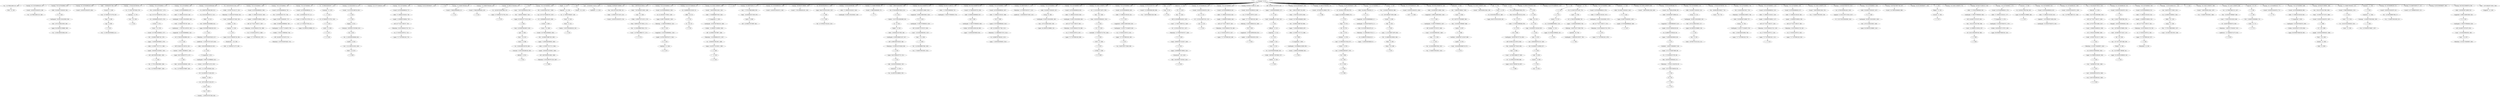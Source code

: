strict digraph "" {
"('5";
"('run', -9.3567355642862342, 1049)";
"('.', 0, 1174)";
"('fukushima', -1.8823017479420017, 651)";
"('hope', -5.0, 973)";
"('earthquake', 59.280211834256583, 1439)";
"('via', -14.579682248615125, 184)";
"('of', 11.171763634778749, 14)";
"('warning', 40.113074649962435, 207)";
"('warning', 76.01130746499625, 581)";
"('issued', 42.87824640998538, 11)";
"('issued', 42.87824640998538, 1007)";
"('warning', 40.113074649962435, 663)";
"('via', -14.579682248615125, 209)";
"('magnitude', 24.989132486335603, 1345)";
"('japan', 75.77150709653182, 761)";
"('alert', -7.463946303571861, 405)";
"('after', 27.139602615345183, 1008)";
"('japanese', -1.0474380285716594, 634)";
"('20', 1.0, 1423)";
"('issued', 42.87824640998538, 727)";
"('japan', 75.77150709653182, 1076)";
"('earthquake', 47.490370709949019, 1025)";
"('of', 2.2748218156459998, 781)";
"('after', 27.139602615345183, 728)";
"('.', 0, 224)";
"('warning', -3.7625432350788799, 277)";
"('earthquake', 51.420317751384879, 454)";
"('warning', 76.01130746499625, 1371)";
"('.', 0, 872)";
"('fingers', 1.0, 195)";
"('may', -6.2020867964289472, 945)";
"('.', 0, 520)";
"('7.3', 0, 503)";
"('to', -21.73987507966207, 239)";
"('via', -21.974602810768907, 440)";
"('warning', 76.01130746499625, 426)";
"('crap', 1.0, 62)";
"('warning', 72.022614929992486, 610)";
"('to', -6.4612667091531044, 351)";
"('issued', 3.708601664904954, 1232)";
"('quake', 11.583800679198916, 444)";
"('earthquake', 59.280211834256583, 1072)";
"('.', 0, 1447)";
"('issued', 42.87824640998538, 602)";
"('by', -14.254924989937066, 27)";
"('6.9', 0, 1009)";
"('in', 24.088676473004245, 85)";
"('warning', 76.01130746499625, 1363)";
"('b', 0, 95)";
"('effect', -9.0, 1105)";
"('strong', 0.0, 188)";
"('fukushima', 31.238992985275374, 7)";
"('place', -8.7258058107147765, 475)";
"('issued', 10.830355254919574, 332)";
"('-', 0, 1431)";
"('on', 2.0700529585641463, 1016)";
"('flee', -6.8330165500004032, 91)";
"('japan', 45.821575805997156, 358)";
"('a', 0, 899)";
"('.', 0, 497)";
"('off', 16.443857233703579, 595)";
"('japan', 71.492945483598305, 1014)";
"('honshu', 1.0, 626)";
"('a', 0, 879)";
"('in', 27.702591913878713, 536)";
"('preliminary', -1.7855785214287447, 431)";
"('a', 0, 620)";
"('-', 0, 319)";
"('hits', 2.6751323964103655, 585)";
"('after', 27.139602615345183, 1148)";
"('yet', 1.0, 223)";
"('hits', 0.21015887569243752, 6)";
"('off', -11.112285532592843, 624)";
"('issued', 3.708601664904954, 76)";
"('issued', 42.87824640998538, 557)";
"('quake', 11.583800679198916, 533)";
"('nhk', -21.725805810714775, 360)";
"('via', -9.649735207179269, 458)";
"('seen', 1.0, 1169)";
"('warning', 76.01130746499625, 734)";
"('...', 0, 1323)";
"('trolling', 1.0, 154)";
"('japan', 71.492945483598305, 1063)";
"('there', -21.0, 827)";
"('warning', 76.01130746499625, 10)";
"('pray', -11.142314085714979, 493)";
"('is', -15.509629290050977, 1321)";
"('2016', 1.0, 1266)";
"('jane', 1.0, 925)";
"('warning', 24.158304509947413, 817)";
"('warning', 44.101767184966192, 993)";
"('waves', -3.0, 1060)";
"('for', 14.546333944278317, 1056)";
"('or', 1.0, 544)";
"('off', 16.443857233703579, 505)";
"('fukushima', 16.518417548289875, 1042)";
"('fukushima', 5.4779859705507477, 1122)";
"('warning', 76.01130746499625, 726)";
"('!', 0, 1327)";
"('from', -9.8804545785720634, 1171)";
"('japan', 58.657260644797731, 551)";
"('7.3-magnitude', 0, 621)";
"('of', -15.519061822619499, 886)";
"('japan', 75.77150709653182, 1131)";
"('has', -17.797412488259909, 678)";
"('japan', 80.050068709465336, 615)";
"('after', 27.139602615345183, 532)";
"('the', -9.4836812407756419, 883)";
"('nhk', -26.618595071429148, 1434)";
"('in', 9.6330147095063694, 1043)";
"('us', 1.0, 877)";
"('warning', 64.045229859984971, 1414)";
"('via', -17.044655769333055, 1031)";
"('everyone', -9.3567355642862342, 950)";
"('japan', 32.985890967196596, 1432)";
"('?', 0, 63)";
"('.', 0, 381)";
"('pacific', 1.0, 870)";
"('issued', 7.2694784599122642, 1397)";
"('warning', 32.135689579954928, 40)";
"('brothers', 1.0, 976)";
"('nation', 1.0, 867)";
"('.', 0, 903)";
"('japan', 24.428767741329551, 1289)";
"('km', 1.0, 1424)";
"('off', -14.556803378379897, 681)";
"('via', -17.044655769333055, 1398)";
"('7.3', 0, 3)";
"('strikes', -22.284628171429958, 1285)";
"('.', 0, 1045)";
"('lt', 1.0, 982)";
"('warning', 32.135689579954928, 423)";
"('warning', 20.169611974943656, 473)";
"('via', -17.044655769333055, 28)";
"('ago', 1.0, 409)";
"('7.3', 0, 583)";
"('japan', 71.492945483598305, 897)";
"('was', -8.7258058107147765, 407)";
"('after', 23.852803487126909, 1344)";
"('by', -14.254924989937066, 1030)";
"('fukushima', 45.959568422260872, 756)";
"('.', 0, 940)";
"('off', -14.556803378379897, 1286)";
"('quake', 11.583800679198916, 729)";
"('in', 27.702591913878713, 607)";
"('meltdown', 1.0, 1202)";
"('...', 0, 97)";
"('coast', -14.576645198802737, 885)";
"('by', -17.797412488259909, 1384)";
"('magnitude', 18.184785480869841, 432)";
"('issued', 3.708601664904954, 41)";
"('";
"('on', -12.579682248615121, 647)";
"('ok', -26.284628171429958, 927)";
"('off', 12.999339387916525, 548)";
"('quake', -11.248597962403252, 852)";
"('for', 11.819500916417475, 736)";
"('meters', -0.52371901428582968, 543)";
"('earthquake', 59.280211834256583, 584)";
"('earthquake', 47.490370709949019, 1347)";
"('off', 26.777410771064737, 730)";
"('has', -8.9411937424527999, 1085)";
"('warning', 76.01130746499625, 1055)";
"('20km', -4.309297535714574, 1170)";
"('earthquake', 59.280211834256583, 189)";
"('too', -11.249524825000606, 411)";
"('issued', 21.512985639941508, 389)";
"('issued', 42.87824640998538, 1070)";
"('sisters', 1.0, 978)";
"('after', 23.852803487126909, 757)";
"('height', 1.0, 237)";
"('just', -19.904549852204756, 1048)";
"('issued', 7.2694784599122642, 255)";
"('after', 27.139602615345183, 1071)";
"('after', 4.1320087178172713, 1380)";
"('issued', 10.830355254919574, 220)";
"('issued', 7.2694784599122642, 840)";
"('earthquake', 19.980741419898045, 622)";
"('issued', 10.830355254919574, 208)";
"('.', 0, 919)";
"('-', 0, 1409)";
"('earthquake', 47.490370709949019, 702)";
"('and', -13.054936017183234, 1201)";
"('japan', 75.77150709653182, 537)";
"('``', 0, 1291)";
"('fukushima', 34.919136844521745, 1368)";
"(';', 0, 1292)";
"('detected', 1.0, 1034)";
"('residents', -4.9402272892860317, 88)";
"('higher', 1.0, 545)";
"('japan', 88.607191935332395, 1207)";
"('fukushima', 34.919136844521745, 1074)";
"('bloomberg', 1.0, 539)";
"('!', 0, 197)";
"('warning', 48.09045971996995, 131)";
"('has', -5.3987062441299543, 1167)";
"('...', 0, 1351)";
"(',', 0, 1075)";
"('has', -1.8562187458071104, 893)";
"('warning', 76.01130746499625, 1237)";
"('.', 0, 156)";
"('earthquake', 16.050794378462193, 1284)";
"('off', 26.777410771064737, 1036)";
"('japan', 71.492945483598305, 782)";
"('issued', 10.830355254919574, 1004)";
"('.', 0, 343)";
"('warning', 44.101767184966192, 51)";
"('fukushima', 23.878705266782625, 617)";
"('off', 23.332892925277683, 1011)";
"('minutes', 1.0, 356)";
"('this', -10.0, 1260)";
"('given', 1.0, 680)";
"('after', -5.7283886668375459, 1282)";
"('quake', -8.3945481322029813, 1065)";
"('fukushima', 31.238992985275374, 1012)";
"('22', 1.0, 1263)";
"('warning', 36.124382114958678, 1280)";
"('after', 0.84520958959900128, 619)";
"('after', 30.426401743563453, 582)";
"(',', 0, 1267)";
"('i', 0, 920)";
"('in', -19.278308817489389, 341)";
"('.', 0, 243)";
"('have', -12.0, 947)";
"('japan', 84.328630322398865, 15)";
"('is', -27.22941745579439, 278)";
"(',', 0, 1265)";
"('via', -14.579682248615125, 1340)";
"('.', 0, 1145)";
"('-', 0, 538)";
"('ok.', 0, 980)";
"('japan', 71.492945483598305, 1379)";
"('after', 30.426401743563453, 2)";
"('quake', 8.7297508489986448, 1446)";
"('warning', 28.146997044951171, 677)";
"('off', 26.777410771064737, 560)";
"('warning', 40.113074649962435, 1159)";
"('10-foot', 0, 1375)";
"('off', 2.6657858505553662, 1382)";
"('...', 0, 888)";
"('earthquake', 47.490370709949019, 504)";
"('wave', 1.0, 525)";
"('warning', 48.09045971996995, 1361)";
"('comming', 1.0, 1322)";
"('7.3-magnitude', 0, 1178)";
"('hope', -15.0, 921)";
"('10', -10.0, 1089)";
"('in', 38.544338236502121, 1206)";
"('been', -10.309297535714574, 1086)";
"('announces', 1.0, 554)";
"('earthquake', 51.420317751384879, 759)";
"('after', 27.139602615345183, 603)";
"('issued', 10.830355254919574, 1160)";
"(';', 0, 600)";
"('coast', -11.763057106587141, 1426)";
"('warning', 72.022614929992486, 1147)";
"('.', 0, 281)";
"('.', 0, 1068)";
"('earthquake', 55.350264792820731, 1179)";
"('three', 1.0, 241)";
"('(', 0, 1262)";
"('.', 0, 1233)";
"('after', 27.139602615345183, 428)";
"('god', 1.0, 946)";
"('10-foot', 0, 1059)";
"('sounds', 1.0, 490)";
"('japan', 84.328630322398865, 366)";
"('fwiw', 1.0, 185)";
"('after', 30.426401743563453, 1443)";
"('issued', 25.073862434948818, 1061)";
"('fukushima', 34.919136844521745, 606)";
"('!', 0, 56)";
"('in', 34.930422795627649, 365)";
"('3', 0, 984)";
"('warning', 32.135689579954928, 75)";
"('a', 0, 523)";
"('hits', 2.6751323964103655, 317)";
"('as', 1.0, 221)";
"('!', 0, 1050)";
"('fukushima', 34.919136844521745, 561)";
"('east', 1.0, 884)";
"('issued', 7.2694784599122642, 1281)";
"('may', 1.3690702464285427, 540)";
"('strikes', 3.7504751749993943, 740)";
"('with', -20.094876057143317, 337)";
"('warning', 68.033922394988736, 1021)";
"('fukushima', 5.4779859705507477, 1428)";
"('in', 27.702591913878713, 732)";
"('via', -21.974602810768907, 1307)";
"('reuters', -9.0, 1410)";
"('coast', -8.9494690143715481, 354)";
"('in', 27.702591913878713, 847)";
"('warning', 60.056537324981221, 700)";
"('japan', 58.657260644797731, 437)";
"('warning', 68.033922394988736, 955)";
"('earthquake', 59.280211834256583, 1149)";
"('coast', -3.3222928299403591, 506)";
"('in', 13.246930150380834, 1104)";
"('come', 1.0, 1236)";
"(';', 0, 983)";
"('.', 0, 1208)";
"('warning', 76.01130746499625, 1006)";
"('warning', 28.146997044951171, 1121)";
"('with', -2.154648767857287, 430)";
"('following', -8.1847616864613411, 849)";
"('after', 17.279205230690366, 878)";
"('japan', 45.821575805997156, 887)";
"('off', 26.777410771064737, 1367)";
"('died', 1.0, 1093)";
"('iwaki', -8.0948760571433187, 1430)";
"('of', 2.2748218156459998, 1039)";
"('warning', 76.01130746499625, 186)";
"('fukushima', 16.518417548289875, 508)";
"(',', 0, 1041)";
"('japan', 71.492945483598305, 961)";
"('warning', 76.01130746499625, 601)";
"('off', 9.5548215421294742, 882)";
"(';', 0, 820)";
"('be', 0.73814049285708516, 541)";
"('broadcaster', -13.0, 359)";
"('it', -3.0474380285716594, 489)";
"('off', 26.777410771064737, 445)";
"('in', 27.702591913878713, 562)";
"('...', 0, 1383)";
"('for', 14.546333944278317, 1372)";
"('after', 27.139602615345183, 1365)";
"('magnitude', 4.5760914699383264, 851)";
"('.', 0, 819)";
"('warning', 36.124382114958678, 1258)";
"('warning', 76.01130746499625, 449)";
"('be', -11.249524825000606, 824)";
"('strike', -9.9876653178576902, 527)";
"('fukushima', 34.919136844521745, 731)";
"('warning', 52.079152254973707, 388)";
"('issued', 10.830355254919574, 1087)";
"('7.3', 0, 434)";
"('much', 1.0, 864)";
"(\"''\", 0, 853)";
"('!', 0, 1328)";
"('it', -8.7258058107147765, 1324)";
"('holy', 1.0, 61)";
"('issued', 42.87824640998538, 1364)";
"('via', -2.2548146450254904, 587)";
"('20km', -0.52371901428582968, 1035)";
"('fukushima', -9.242589466434751, 1287)";
"('observed', 1.0, 1422)";
"('northern', -8.0948760571433187, 869)";
"('powerful', -8.0, 784)";
"('is', 0.60507943784621965, 611)";
"('for', -7.268330278608417, 863)";
"('along', 1.0, 1106)";
"('!', 0, 54)";
"('earthquake', 43.560423668513167, 547)";
"('warning', 40.113074649962435, 219)";
"(',', 0, 550)";
"('warning', 76.01130746499625, 441)";
"('magnitude', 28.391305989068481, 4)";
"('prefecture', -21.725805810714775, 652)";
"('warning', 60.056537324981221, 845)";
"('via', -17.044655769333055, 1353)";
"('after', 30.426401743563453, 1437)";
"('off', 16.443857233703579, 1026)";
"('thoughts', -6.8330165500004032, 335)";
"('in', 31.316507354753185, 779)";
"('have', -12.0, 1091)";
"('strikes', 0.85768591428502106, 960)";
"(\"''\", 0, 96)";
"('off', 16.443857233703579, 516)";
"('warning', 64.045229859984971, 892)";
"('after', 27.139602615345183, 633)";
"(';', 0, 151)";
"('has', -8.9411937424527999, 132)";
"('quake', 0.16760135839783175, 1244)";
"('now', -21.0, 280)";
"('near', -11.0, 1350)";
"('issued', 42.87824640998538, 1125)";
"('run', -7.463946303571861, 1046)";
"('japan', 75.77150709653182, 848)";
"('affected', 1.0, 951)";
"('for', -7.268330278608417, 942)";
"('warning', 20.169611974943656, 578)";
"('coast', -3.3222928299403591, 1027)";
"('6.9', 0, 850)";
"('nature', 1.0, 152)";
"('meters', -9.3567355642862342, 242)";
"('via', -21.974602810768907, 1385)";
"('warning', 64.045229859984971, 969)";
"('too', -2.4165082750002016, 488)";
"('all', -14.0, 338)";
"('are', -28.694390976512317, 926)";
"('after', 27.139602615345183, 443)";
"('nhk', -16.833016550000401, 439)";
"('after', 30.426401743563453, 314)";
"('tv', -0.52371901428582968, 1018)";
"('the', 4.3725375050314668, 1037)";
"('japan', 62.935822257731253, 943)";
"('warning', 76.01130746499625, 1)";
"('fukushima', 34.919136844521745, 446)";
"('japan', 75.77150709653182, 608)";
"('in', 27.702591913878713, 447)";
"('coming', 1.0, 487)";
"('japan', 71.492945483598305, 86)";
"('live', -13.666033100000806, 170)";
"('.', 0, 1435)";
"('warning', 40.113074649962435, 1003)";
"('issued.5.3', 0, 406)";
"('for', -39.990326612938517, 724)";
"('japan', 75.77150709653182, 733)";
"('7.3', 0, 1024)";
"('magnitude', 24.989132486335603, 453)";
"('warning', 68.033922394988736, 1343)";
"('the', -15.026168739098487, 866)";
"('-', 0, 438)";
"('coast', 10.745647631137619, 13)";
"('japan', 84.328630322398865, 191)";
"('japan', 92.88575354826591, 1445)";
"('3-meter', 0, 524)";
"('issued', 42.87824640998538, 427)";
"('...', 0, 1306)";
"('advisories', 1.0, 862)";
"('up', 0.10721073928562763, 1057)";
"('via', -7.1847616864613428, 390)";
"('for', -1.8146642228867336, 1062)";
"('rt', -10.0, 55)";
"('after', 17.279205230690366, 701)";
"('after', 13.992406102472092, 546)";
"('3', 0, 542)";
"('tuesday', -11.880454578572063, 630)";
"('warning', 36.124382114958678, 108)";
"('coast', -14.576645198802737, 1173)";
"('[', 0, 1245)";
"('friends', 1.0, 340)";
"('will', 1.0, 478)";
"(\"'s\", 0, 1325)";
"('7.3', 0, 1444)";
"('magnitude', 24.989132486335603, 1023)";
"('coast', 2.3048833544908334, 1038)";
"('earthquake', 27.840635502769757, 785)";
"('ok.', 0, 823)";
"('threat', 1.0, 874)";
"('japan', 88.607191935332395, 481)";
"('-', 0, 357)";
"('quake', -8.3945481322029813, 1381)";
"('everyone', -9.9876653178576902, 822)";
"('japan', 20.150206128396036, 342)";
"('warning', 20.169611974943656, 918)";
"('for', 11.819500916417475, 12)";
"('warning', 44.101767184966192, 1219)";
"('.', 0, 149)";
"('of', -9.5877672765309967, 865)";
"('to', -17.374558402373793, 90)";
"('of', -18.484709095663753, 650)";
"('expected', -2.0, 778)";
"('earthquake', 23.910688461333905, 901)";
"('in', 38.544338236502121, 480)";
"('.', 0, 476)";
"(';', 0, 150)";
"('coast', -23.017409475449526, 93)";
"('issued', -3.4131519251096734, 818)";
"(';', 0, 1088)";
"('issued', 7.2694784599122642, 109)";
"(')', 0, 1269)";
"('&', 0, 981)";
"('quake', 8.7297508489986448, 1010)";
"('warning', 76.01130746499625, 1069)";
"('";
"('after', 27.139602615345183, 1177)";
"('coast', -6.1358809221559554, 597)";
"('reach', 1.0, 240)";
"('issued', 10.830355254919574, 772)";
"('earthquake', 39.630476627077314, 881)";
"('issued', 42.87824640998538, 442)";
"('my', -18.713471128572468, 339)";
"('and', -15.150839291472618, 977)";
"('coast', -3.3222928299403591, 1349)";
"('in', 24.088676473004245, 1013)";
"('statement', 1.0, 1442)";
"('off', 16.443857233703579, 1348)";
"('been', -10.309297535714574, 133)";
"('japan', 75.77150709653182, 563)";
"('issued', 3.708601664904954, 424)";
"('warning', 36.124382114958678, 839)";
"('6.9', 0, 880)";
"('japan', 20.150206128396036, 155)";
"('by', -14.254924989937066, 1352)";
"('the', -15.026168739098487, 648)";
"('already', 1.0, 1092)";
"('to', 2.2693666454234478, 1374)";
"('...', 0, 1132)";
"('via', -17.044655769333055, 256)";
"('.', 0, 653)";
"('earthquake', 59.280211834256583, 604)";
"('.', 0, 42)";
"('quake', 3.0216511885981028, 84)";
"('6.9', 0, 958)";
"('effect', -8.0, 53)";
"('warning', 72.022614929992486, 79)";
"('following', -9.649735207179269, 783)";
"('news', -8.6783677821431162, 321)";
"('coast', -17.390233291018333, 649)";
"('.', 0, 492)";
"('in', 27.702591913878713, 455)";
"('a.m.', 0, 629)";
"('triggered', 1.0, 1190)";
"('the', -3.9411937424527963, 596)";
"('struck', -13.666033100000806, 902)";
"('warning', 76.01130746499625, 313)";
"('warning', -3.7625432350788799, 723)";
"('off', 26.777410771064737, 534)";
"(',', 0, 410)";
"('2017', 1.0, 1005)";
"('via', -24.439576331486833, 555)";
"('off', 2.6657858505553662, 1066)";
"('after', 23.852803487126909, 501)";
"('quake', 11.583800679198916, 559)";
"('japan', 84.328630322398865, 971)";
"('quake', 11.583800679198916, 1127)";
"('earthquake', 55.350264792820731, 5)";
"('fukushima', 20.198561407536246, 353)";
"('issued', 10.830355254919574, 26)";
"('off', 9.5548215421294742, 435)";
"('off', 26.777410771064737, 1073)";
"('people', -6.8330165500004032, 1090)";
"('the', -12.254924989937066, 1172)";
"('hoping', 1.0, 821)";
"('in', -15.664393376614925, 1288)";
"(\"'s\", 0, 518)";
"('on', -19.904549852204756, 949)";
"('after', 30.426401743563453, 187)";
"('expected', -11.0, 238)";
"('for', -1.8146642228867336, 1378)";
"('in', -4.8226470539915098, 474)";
"(';', 0, 87)";
"('all', -6.0, 974)";
"('in', 16.860845591255305, 52)";
"('japan', 75.77150709653182, 456)";
"('japanese', 0.21442147857125526, 1017)";
"('parts', 1.0, 780)";
"('.', 0, 580)";
"('japan', 84.328630322398865, 586)";
"('eastern', -4.9402272892860317, 436)";
"('japan', 71.492945483598305, 9)";
"('for', -15.448829362190942, 494)";
"('fukushima', 34.919136844521745, 1129)";
"('at', -11.142314085714979, 1259)";
"('5";
"('coast', -28.644585659880718, 871)";
"('warning', 76.01130746499625, 754)";
"('!', 0, 1047)";
"('fukushima', 34.919136844521745, 535)";
"('prefecture', -10.309297535714574, 618)";
"('issued', 42.87824640998538, 531)";
"(\"'s\", 0, 616)";
"('japan', 75.77150709653182, 448)";
"('&', 0, 922)";
"('issued', 39.317369614978062, 80)";
"('waves', -20.0, 725)";
"('warning', 76.01130746499625, 1124)";
"('.', 0, 944)";
"('sky', 1.0, 320)";
"('warning', 76.01130746499625, 556)";
"('up', 0.10721073928562763, 1373)";
"('issued', 10.830355254919574, 664)";
"('warning', 36.124382114958678, 254)";
"('7.3', 0, 452)";
"('mercy', 1.0, 948)";
"('fukushima', 1.7978421113043765, 92)";
"('in', 42.158253677376592, 1239)";
"('-', 0, 94)";
"('coast', -8.9494690143715481, 519)";
"('numerous', 1.0, 1304)";
"('shortly', 1.0, 528)";
"('7.3-magnitude', 0, 692)";
"('warnings', 3.5350264792820729, 1015)";
"(',', 0, 1303)";
"('fukushima', 23.878705266782625, 742)";
"('.', 0, 952)";
"('warning', 76.01130746499625, 1436)";
"('7.3', 0, 1346)";
"('warning', 56.067844789977464, 687)";
"('for', 14.546333944278317, 755)";
"('warning', 64.045229859984971, 1054)";
"('are', -16.974602810768904, 336)";
"('issued', 25.073862434948818, 1377)";
"('like', 1.0, 491)";
"('crossed', 1.0, 196)";
"('-', 0, 194)";
"('my', -12.404173592857894, 334)";
"('days', 1.0, 408)";
"('video', 1.0, 171)";
"('at', -19.97533063571538, 627)";
"('warning', 36.124382114958678, 753)";
"('warning', 60.056537324981221, 592)";
"('prefecture', -18.463946303571859, 1123)";
"('warning', 76.01130746499625, 1175)";
"('after', 4.1320087178172713, 898)";
"('concerns', 1.0, 364)";
"('after', 20.566004358908636, 957)";
"('of', 2.2748218156459998, 433)";
"('issued', 25.073862434948818, 895)";
"('issued', 42.87824640998538, 690)";
"('of', -6.6221200034867493, 598)";
"('7.3-magnitude', 0, 900)";
"('after', 27.139602615345183, 451)";
"('out', -12.511384332143521, 826)";
"('hit', -6.7197881657434149, 1210)";
"('of', -12.553414549575251, 1427)";
"('nhk', -16.833016550000401, 553)";
"('warning', 76.01130746499625, 631)";
"('7.3', 0, 1438)";
"('in', 27.702591913878713, 1369)";
"('the', -17.797412488259909, 1107)";
"('updating', 1.0, 1246)";
"('warnings', -14.044655769333048, 1305)";
"('japan', 84.328630322398865, 1441)";
"('.', 0, 828)";
"(',', 0, 552)";
"('strikes', 6.6432644357137676, 1180)";
"('?', 0, 928)";
"('issued', 42.87824640998538, 450)";
"('time', -6.8330165500004032, 1261)";
"('in', 34.930422795627649, 970)";
"('warning', 40.113074649962435, 1338)";
"('issued', 10.830355254919574, 134)";
"('of', -24.416003641752248, 625)";
"('of', -12.553414549575251, 222)";
"('was', 0.73814049285708516, 1033)";
"('broadcaster', -16.0, 1433)";
"('issued', 10.830355254919574, 1339)";
"('warning', 40.113074649962435, 331)";
"('.', 0, 425)";
"('xxx', 1.0, 932)";
"('warning', 76.01130746499625, 530)";
"('.', 0, 168)";
"('to', 4.4520249840675863, 875)";
"(']', 0, 1247)";
"('warnings', -8.1847616864613411, 1102)";
"('struck', -14.927892607143722, 623)";
"('earthquake', 55.350264792820731, 635)";
"('off', 16.443857233703579, 741)";
"('7.3-magnitude', 0, 1283)";
"('.', 0, 1461)";
"('7.3', 0, 82)";
"('tsunami', 113, 0)";
"('awful', 1.0, 1326)";
"('strong', 0.0, 315)";
"('strong', -2.0, 758)";
"('japan', 80.050068709465336, 695)";
"('japan', 75.77150709653182, 1370)";
"('for', 3.6390018328349498, 614)";
"('issued', -6.9740287201169835, 579)";
"('been', -7.0474380285716585, 1168)";
"('after', 27.139602615345183, 558)";
"('warning', 36.124382114958678, 1396)";
"('warning', 36.124382114958678, 646)";
"('hits', -2.2548146450254904, 760)";
"('after', 27.139602615345183, 1126)";
"('...', 0, 1029)";
"('after', 20.566004358908636, 738)";
"('off', 26.777410771064737, 1128)";
"('.', 0, 77)";
"('.', 0, 786)";
"('expected', -8.0, 167)";
"('strike', -3.6783677821431171, 352)";
"('.', 0, 972)";
"('issued', 35.756492819970752, 956)";
"('after', 4.1320087178172713, 1064)";
"('occur', 1.0, 479)";
"('issued', 42.87824640998538, 1238)";
"('for', -1.8146642228867336, 896)";
"('after', 23.852803487126909, 81)";
"('more', -12.0, 1234)";
"('issued', 28.634739229956132, 846)";
"('to', -23.922533418306209, 1235)";
"('issued', 42.87824640998538, 1176)";
"('been', -3.785578521428743, 894)";
"('warning', 40.113074649962435, 771)";
"('strikes', 6.6432644357137676, 694)";
"('warning', 76.01130746499625, 689)";
"('";
"('been', -18.463946303571859, 679)";
"('warning', 48.09045971996995, 1084)";
"('magnitude', 18.184785480869841, 1243)";
"('off', 6.1103036963424202, 1425)";
"('earthquake', 51.420317751384879, 739)";
"(\"'s\", 0, 868)";
"('off', 26.777410771064737, 605)";
"('issued', 42.87824640998538, 632)";
"(';', 0, 169)";
"('warning', 32.135689579954928, 1231)";
"('6.9', 0, 1242)";
"('japan', 92.88575354826591, 737)";
"('japan', 54.378699031864208, 1044)";
"('japan', 80.050068709465336, 1181)";
"('earthquake', 59.280211834256583, 316)";
"('fukushima', 9.1581298297971259, 1067)";
"('s', 0, 1209)";
"('hits', 2.6751323964103655, 190)";
"('alarming', 1.0, 279)";
"('japan', 92.88575354826591, 1240)";
"('officials', 1.0, 521)";
"('earthquake', 55.350264792820731, 693)";
"('quake', 11.583800679198916, 1366)";
"('safe', 1.0, 929)";
"('imminent', 1.0, 1302)";
"('following', -2.3248676035896345, 1241)";
"('to', 2.2693666454234478, 1058)";
"('in', 38.544338236502121, 612)";
"('.', 0, 529)";
"('warning', 40.113074649962435, 25)";
"('near', -11.0, 1028)";
"('magnitude', 24.989132486335603, 502)";
"('issued', 17.952108844934195, 1362)";
"('-', 0, 773)";
"('after', 23.852803487126909, 1022)";
"(';', 0, 924)";
"('are', -15.509629290050977, 979)";
"('there', -12.0, 496)";
"('are', -9.649735207179269, 1103)";
"('after', 17.279205230690366, 593)";
"(';', 0, 599)";
"('!', 0, 931)";
"('hits', 2.6751323964103655, 1440)";
"(\"'s\", 0, 1429)";
"('travels', 1.0, 930)";
"('near', -11.0, 507)";
"('issued', 0.14772486989763678, 123)";
"('earthquake', 59.280211834256583, 429)";
"('expecting', 1.0, 522)";
"('earthquake', 47.490370709949019, 594)";
"('warning', 28.146997044951171, 122)";
"('is', -22.834496893640612, 153)";
"('warning', 64.045229859984971, 965)";
"('coast', -20.20382138323393, 1108)";
"('warning', 68.033922394988736, 500)";
"('issued', 42.87824640998538, 735)";
"('in', 24.088676473004245, 8)";
"('amp', -10.618595071429148, 923)";
"('effect', -2.0, 613)";
"('iwaki', -3.6783677821431171, 1040)";
"('in', 27.702591913878713, 1130)";
"('the', 9.9150250033543124, 876)";
"('pray', -7.3567355642862342, 941)";
"('waves', -3.0, 1376)";
"('within', 1.0, 355)";
"('alert', -3.0474380285716594, 1189)";
"('our', 1.0, 975)";
"('to', -28.287850095594486, 526)";
"('after', 27.139602615345183, 691)";
"('issued', 25.073862434948818, 688)";
"('magnitude', 21.58695898360272, 83)";
"('november', -8.7258058107147765, 1264)";
"('fukushima', 20.198561407536246, 549)";
"('them', 1.0, 495)";
"('careful', 1.0, 825)";
"('japan', 71.492945483598305, 517)";
"('.', 0, 333)";
"('japan', 84.328630322398865, 318)";
"('earthquake', 47.490370709949019, 959)";
"('urged', -5.5711570428574895, 89)";
"(';', 0, 1290)";
"('5:59am', 0, 1268)" -> "(')', 0, 1269)";
"('run', -9.3567355642862342, 1049)" -> "('!', 0, 1050)";
"('fukushima', -1.8823017479420017, 651)" -> "('prefecture', -21.725805810714775, 652)";
"('hope', -5.0, 973)" -> "('all', -6.0, 974)";
"('earthquake', 59.280211834256583, 1439)" -> "('hits', 2.6751323964103655, 1440)";
"('via', -14.579682248615125, 184)" -> "('fwiw', 1.0, 185)";
"('of', 11.171763634778749, 14)" -> "('japan', 84.328630322398865, 15)";
"('warning', 40.113074649962435, 207)" -> "('issued', 10.830355254919574, 208)";
"('warning', 76.01130746499625, 581)" -> "('after', 30.426401743563453, 582)";
"('issued', 42.87824640998538, 11)" -> "('for', 11.819500916417475, 12)";
"('issued', 42.87824640998538, 1007)" -> "('after', 27.139602615345183, 1008)";
"('warning', 40.113074649962435, 663)" -> "('issued', 10.830355254919574, 664)";
"('magnitude', 24.989132486335603, 1345)" -> "('7.3', 0, 1346)";
"('alert', -7.463946303571861, 405)" -> "('issued.5.3', 0, 406)";
"('after', 27.139602615345183, 1008)" -> "('6.9', 0, 1009)";
"('japanese', -1.0474380285716594, 634)" -> "('earthquake', 55.350264792820731, 635)";
"('20', 1.0, 1423)" -> "('km', 1.0, 1424)";
"('issued', 42.87824640998538, 727)" -> "('after', 27.139602615345183, 728)";
"('earthquake', 47.490370709949019, 1025)" -> "('off', 16.443857233703579, 1026)";
"('of', 2.2748218156459998, 781)" -> "('japan', 71.492945483598305, 782)";
"('after', 27.139602615345183, 728)" -> "('quake', 11.583800679198916, 729)";
"('warning', -3.7625432350788799, 277)" -> "('is', -27.22941745579439, 278)";
"('earthquake', 51.420317751384879, 454)" -> "('in', 27.702591913878713, 455)";
"('warning', 76.01130746499625, 1371)" -> "('for', 14.546333944278317, 1372)";
"('fingers', 1.0, 195)" -> "('crossed', 1.0, 196)";
"('may', -6.2020867964289472, 945)" -> "('god', 1.0, 946)";
"('.', 0, 520)" -> "('officials', 1.0, 521)";
"('7.3', 0, 503)" -> "('earthquake', 47.490370709949019, 504)";
"('to', -21.73987507966207, 239)" -> "('reach', 1.0, 240)";
"('warning', 76.01130746499625, 426)" -> "('issued', 42.87824640998538, 427)";
"('crap', 1.0, 62)" -> "('?', 0, 63)";
"('warning', 72.022614929992486, 610)" -> "('is', 0.60507943784621965, 611)";
"('to', -6.4612667091531044, 351)" -> "('strike', -3.6783677821431171, 352)";
"('issued', 3.708601664904954, 1232)" -> "('.', 0, 1233)";
"('quake', 11.583800679198916, 444)" -> "('off', 26.777410771064737, 445)";
"('earthquake', 59.280211834256583, 1072)" -> "('off', 26.777410771064737, 1073)";
"('issued', 42.87824640998538, 602)" -> "('after', 27.139602615345183, 603)";
"('by', -14.254924989937066, 27)" -> "('via', -17.044655769333055, 28)";
"('6.9', 0, 1009)" -> "('quake', 8.7297508489986448, 1010)";
"('in', 24.088676473004245, 85)" -> "('japan', 71.492945483598305, 86)";
"('warning', 76.01130746499625, 1363)" -> "('issued', 42.87824640998538, 1364)";
"('b', 0, 95)" -> "(\"''\", 0, 96)";
"('effect', -9.0, 1105)" -> "('along', 1.0, 1106)";
"('strong', 0.0, 188)" -> "('earthquake', 59.280211834256583, 189)";
"('fukushima', 31.238992985275374, 7)" -> "('in', 24.088676473004245, 8)";
"('place', -8.7258058107147765, 475)" -> "('.', 0, 476)";
"('issued', 10.830355254919574, 332)" -> "('.', 0, 333)";
"('-', 0, 1431)" -> "('japan', 32.985890967196596, 1432)";
"('on', 2.0700529585641463, 1016)" -> "('japanese', 0.21442147857125526, 1017)";
"('flee', -6.8330165500004032, 91)" -> "('fukushima', 1.7978421113043765, 92)";
"('japan', 45.821575805997156, 358)" -> "('broadcaster', -13.0, 359)";
"('a', 0, 899)" -> "('7.3-magnitude', 0, 900)";
"('off', 16.443857233703579, 595)" -> "('the', -3.9411937424527963, 596)";
"('honshu', 1.0, 626)" -> "('at', -19.97533063571538, 627)";
"('a', 0, 879)" -> "('6.9', 0, 880)";
"('in', 27.702591913878713, 536)" -> "('japan', 75.77150709653182, 537)";
"('preliminary', -1.7855785214287447, 431)" -> "('magnitude', 18.184785480869841, 432)";
"('a', 0, 620)" -> "('7.3-magnitude', 0, 621)";
"('-', 0, 319)" -> "('sky', 1.0, 320)";
"('hits', 2.6751323964103655, 585)" -> "('japan', 84.328630322398865, 586)";
"('after', 27.139602615345183, 1148)" -> "('earthquake', 59.280211834256583, 1149)";
"('yet', 1.0, 223)" -> "('.', 0, 224)";
"('hits', 0.21015887569243752, 6)" -> "('fukushima', 31.238992985275374, 7)";
"('off', -11.112285532592843, 624)" -> "('of', -24.416003641752248, 625)";
"('issued', 3.708601664904954, 76)" -> "('.', 0, 77)";
"('issued', 42.87824640998538, 557)" -> "('after', 27.139602615345183, 558)";
"('quake', 11.583800679198916, 533)" -> "('off', 26.777410771064737, 534)";
"('seen', 1.0, 1169)" -> "('20km', -4.309297535714574, 1170)";
"('warning', 76.01130746499625, 734)" -> "('issued', 42.87824640998538, 735)";
"('...', 0, 1323)" -> "('it', -8.7258058107147765, 1324)";
"('trolling', 1.0, 154)" -> "('japan', 20.150206128396036, 155)";
"('japan', 71.492945483598305, 1063)" -> "('after', 4.1320087178172713, 1064)";
"('there', -21.0, 827)" -> "('.', 0, 828)";
"('warning', 76.01130746499625, 10)" -> "('issued', 42.87824640998538, 11)";
"('pray', -11.142314085714979, 493)" -> "('for', -15.448829362190942, 494)";
"('is', -15.509629290050977, 1321)" -> "('comming', 1.0, 1322)";
"('2016', 1.0, 1266)" -> "(',', 0, 1267)";
"('jane', 1.0, 925)" -> "('are', -28.694390976512317, 926)";
"('warning', 24.158304509947413, 817)" -> "('issued', -3.4131519251096734, 818)";
"('waves', -3.0, 1060)" -> "('issued', 25.073862434948818, 1061)";
"('for', 14.546333944278317, 1056)" -> "('up', 0.10721073928562763, 1057)";
"('or', 1.0, 544)" -> "('higher', 1.0, 545)";
"('off', 16.443857233703579, 505)" -> "('coast', -3.3222928299403591, 506)";
"('fukushima', 16.518417548289875, 1042)" -> "('in', 9.6330147095063694, 1043)";
"('fukushima', 5.4779859705507477, 1122)" -> "('prefecture', -18.463946303571859, 1123)";
"('warning', 76.01130746499625, 726)" -> "('issued', 42.87824640998538, 727)";
"('!', 0, 1327)" -> "('!', 0, 1328)";
"('from', -9.8804545785720634, 1171)" -> "('the', -12.254924989937066, 1172)";
"('japan', 58.657260644797731, 551)" -> "(',', 0, 552)";
"('7.3-magnitude', 0, 621)" -> "('earthquake', 19.980741419898045, 622)";
"('of', -15.519061822619499, 886)" -> "('japan', 45.821575805997156, 887)";
"('japan', 75.77150709653182, 1131)" -> "('...', 0, 1132)";
"('has', -17.797412488259909, 678)" -> "('been', -18.463946303571859, 679)";
"('japan', 80.050068709465336, 615)" -> "(\"'s\", 0, 616)";
"('after', 27.139602615345183, 532)" -> "('quake', 11.583800679198916, 533)";
"('the', -9.4836812407756419, 883)" -> "('east', 1.0, 884)";
"('nhk', -26.618595071429148, 1434)" -> "('.', 0, 1435)";
"('in', 9.6330147095063694, 1043)" -> "('japan', 54.378699031864208, 1044)";
"('us', 1.0, 877)" -> "('after', 17.279205230690366, 878)";
"('everyone', -9.3567355642862342, 950)" -> "('affected', 1.0, 951)";
"('japan', 32.985890967196596, 1432)" -> "('broadcaster', -16.0, 1433)";
"('pacific', 1.0, 870)" -> "('coast', -28.644585659880718, 871)";
"('issued', 7.2694784599122642, 1397)" -> "('via', -17.044655769333055, 1398)";
"('warning', 32.135689579954928, 40)" -> "('issued', 3.708601664904954, 41)";
"('brothers', 1.0, 976)" -> "('and', -15.150839291472618, 977)";
"('nation', 1.0, 867)" -> "(\"'s\", 0, 868)";
"('japan', 24.428767741329551, 1289)" -> "(';', 0, 1290)";
"('km', 1.0, 1424)" -> "('off', 6.1103036963424202, 1425)";
"('7.3', 0, 3)" -> "('magnitude', 28.391305989068481, 4)";
"('strikes', -22.284628171429958, 1285)" -> "('off', -14.556803378379897, 1286)";
"('.', 0, 1045)" -> "('run', -7.463946303571861, 1046)";
"('lt', 1.0, 982)" -> "(';', 0, 983)";
"('warning', 32.135689579954928, 423)" -> "('issued', 3.708601664904954, 424)";
"('warning', 20.169611974943656, 473)" -> "('in', -4.8226470539915098, 474)";
"('ago', 1.0, 409)" -> "(',', 0, 410)";
"('7.3', 0, 583)" -> "('earthquake', 59.280211834256583, 584)";
"('japan', 71.492945483598305, 897)" -> "('after', 4.1320087178172713, 898)";
"('was', -8.7258058107147765, 407)" -> "('days', 1.0, 408)";
"('after', 23.852803487126909, 1344)" -> "('magnitude', 24.989132486335603, 1345)";
"('by', -14.254924989937066, 1030)" -> "('via', -17.044655769333055, 1031)";
"('fukushima', 45.959568422260872, 756)" -> "('after', 23.852803487126909, 757)";
"('.', 0, 940)" -> "('pray', -7.3567355642862342, 941)";
"('off', -14.556803378379897, 1286)" -> "('fukushima', -9.242589466434751, 1287)";
"('quake', 11.583800679198916, 729)" -> "('off', 26.777410771064737, 730)";
"('in', 27.702591913878713, 607)" -> "('japan', 75.77150709653182, 608)";
"('coast', -14.576645198802737, 885)" -> "('of', -15.519061822619499, 886)";
"('by', -17.797412488259909, 1384)" -> "('via', -21.974602810768907, 1385)";
"('magnitude', 18.184785480869841, 432)" -> "('of', 2.2748218156459998, 433)";
"('issued', 3.708601664904954, 41)" -> "('.', 0, 42)";
"(':', 0, 457)" -> "('via', -9.649735207179269, 458)";
"('on', -12.579682248615121, 647)" -> "('the', -15.026168739098487, 648)";
"('ok', -26.284628171429958, 927)" -> "('?', 0, 928)";
"('off', 12.999339387916525, 548)" -> "('fukushima', 20.198561407536246, 549)";
"('quake', -11.248597962403252, 852)" -> "(\"''\", 0, 853)";
"('for', 11.819500916417475, 736)" -> "('japan', 92.88575354826591, 737)";
"('meters', -0.52371901428582968, 543)" -> "('or', 1.0, 544)";
"('earthquake', 59.280211834256583, 584)" -> "('hits', 2.6751323964103655, 585)";
"('earthquake', 47.490370709949019, 1347)" -> "('off', 16.443857233703579, 1348)";
"('off', 26.777410771064737, 730)" -> "('fukushima', 34.919136844521745, 731)";
"('has', -8.9411937424527999, 1085)" -> "('been', -10.309297535714574, 1086)";
"('warning', 76.01130746499625, 1055)" -> "('for', 14.546333944278317, 1056)";
"('20km', -4.309297535714574, 1170)" -> "('from', -9.8804545785720634, 1171)";
"('earthquake', 59.280211834256583, 189)" -> "('hits', 2.6751323964103655, 190)";
"('issued', 21.512985639941508, 389)" -> "('via', -7.1847616864613428, 390)";
"('issued', 42.87824640998538, 1070)" -> "('after', 27.139602615345183, 1071)";
"('sisters', 1.0, 978)" -> "('are', -15.509629290050977, 979)";
"('after', 23.852803487126909, 757)" -> "('strong', -2.0, 758)";
"('height', 1.0, 237)" -> "('expected', -11.0, 238)";
"('just', -19.904549852204756, 1048)" -> "('run', -9.3567355642862342, 1049)";
"('issued', 7.2694784599122642, 255)" -> "('via', -17.044655769333055, 256)";
"('after', 27.139602615345183, 1071)" -> "('earthquake', 59.280211834256583, 1072)";
"('after', 4.1320087178172713, 1380)" -> "('quake', -8.3945481322029813, 1381)";
"('issued', 10.830355254919574, 220)" -> "('as', 1.0, 221)";
"('earthquake', 19.980741419898045, 622)" -> "('struck', -14.927892607143722, 623)";
"('issued', 10.830355254919574, 208)" -> "('via', -14.579682248615125, 209)";
"('.', 0, 919)" -> "('i', 0, 920)";
"('-', 0, 1409)" -> "('reuters', -9.0, 1410)";
"('and', -13.054936017183234, 1201)" -> "('meltdown', 1.0, 1202)";
"('japan', 75.77150709653182, 537)" -> "('-', 0, 538)";
"('``', 0, 1291)" -> "(';', 0, 1292)";
"('fukushima', 34.919136844521745, 1368)" -> "('in', 27.702591913878713, 1369)";
"('detected', 1.0, 1034)" -> "('20km', -0.52371901428582968, 1035)";
"('residents', -4.9402272892860317, 88)" -> "('urged', -5.5711570428574895, 89)";
"('higher', 1.0, 545)" -> "('after', 13.992406102472092, 546)";
"('japan', 88.607191935332395, 1207)" -> "('.', 0, 1208)";
"('fukushima', 34.919136844521745, 1074)" -> "(',', 0, 1075)";
"('warning', 48.09045971996995, 131)" -> "('has', -8.9411937424527999, 132)";
"('has', -5.3987062441299543, 1167)" -> "('been', -7.0474380285716585, 1168)";
"('...', 0, 1351)" -> "('by', -14.254924989937066, 1352)";
"(',', 0, 1075)" -> "('japan', 75.77150709653182, 1076)";
"('has', -1.8562187458071104, 893)" -> "('been', -3.785578521428743, 894)";
"('warning', 76.01130746499625, 1237)" -> "('issued', 42.87824640998538, 1238)";
"('earthquake', 16.050794378462193, 1284)" -> "('strikes', -22.284628171429958, 1285)";
"('off', 26.777410771064737, 1036)" -> "('the', 4.3725375050314668, 1037)";
"('japan', 71.492945483598305, 782)" -> "('following', -9.649735207179269, 783)";
"('issued', 10.830355254919574, 1004)" -> "('2017', 1.0, 1005)";
"('warning', 44.101767184966192, 51)" -> "('in', 16.860845591255305, 52)";
"('fukushima', 23.878705266782625, 617)" -> "('prefecture', -10.309297535714574, 618)";
"('off', 23.332892925277683, 1011)" -> "('fukushima', 31.238992985275374, 1012)";
"('minutes', 1.0, 356)" -> "('-', 0, 357)";
"('this', -10.0, 1260)" -> "('time', -6.8330165500004032, 1261)";
"('given', 1.0, 680)" -> "('off', -14.556803378379897, 681)";
"('after', -5.7283886668375459, 1282)" -> "('7.3-magnitude', 0, 1283)";
"('quake', -8.3945481322029813, 1065)" -> "('off', 2.6657858505553662, 1066)";
"('fukushima', 31.238992985275374, 1012)" -> "('in', 24.088676473004245, 1013)";
"('22', 1.0, 1263)" -> "('november', -8.7258058107147765, 1264)";
"('warning', 36.124382114958678, 1280)" -> "('issued', 7.2694784599122642, 1281)";
"('after', 0.84520958959900128, 619)" -> "('a', 0, 620)";
"('after', 30.426401743563453, 582)" -> "('7.3', 0, 583)";
"(',', 0, 1267)" -> "('5:59am', 0, 1268)";
"('i', 0, 920)" -> "('hope', -15.0, 921)";
"('in', -19.278308817489389, 341)" -> "('japan', 20.150206128396036, 342)";
"('have', -12.0, 947)" -> "('mercy', 1.0, 948)";
"('is', -27.22941745579439, 278)" -> "('alarming', 1.0, 279)";
"(',', 0, 1265)" -> "('2016', 1.0, 1266)";
"('-', 0, 538)" -> "('bloomberg', 1.0, 539)";
"('ok.', 0, 980)" -> "('&', 0, 981)";
"('japan', 71.492945483598305, 1379)" -> "('after', 4.1320087178172713, 1380)";
"('after', 30.426401743563453, 2)" -> "('7.3', 0, 3)";
"('quake', 8.7297508489986448, 1446)" -> "('.', 0, 1447)";
"('warning', 28.146997044951171, 677)" -> "('has', -17.797412488259909, 678)";
"('off', 26.777410771064737, 560)" -> "('fukushima', 34.919136844521745, 561)";
"('warning', 40.113074649962435, 1159)" -> "('issued', 10.830355254919574, 1160)";
"('10-foot', 0, 1375)" -> "('waves', -3.0, 1376)";
"('off', 2.6657858505553662, 1382)" -> "('...', 0, 1383)";
"('earthquake', 47.490370709949019, 504)" -> "('off', 16.443857233703579, 505)";
"('wave', 1.0, 525)" -> "('to', -28.287850095594486, 526)";
"('warning', 48.09045971996995, 1361)" -> "('issued', 17.952108844934195, 1362)";
"('comming', 1.0, 1322)" -> "('...', 0, 1323)";
"('7.3-magnitude', 0, 1178)" -> "('earthquake', 55.350264792820731, 1179)";
"('hope', -15.0, 921)" -> "('&', 0, 922)";
"('10', -10.0, 1089)" -> "('people', -6.8330165500004032, 1090)";
"('in', 38.544338236502121, 1206)" -> "('japan', 88.607191935332395, 1207)";
"('been', -10.309297535714574, 1086)" -> "('issued', 10.830355254919574, 1087)";
"('announces', 1.0, 554)" -> "('via', -24.439576331486833, 555)";
"('earthquake', 51.420317751384879, 759)" -> "('hits', -2.2548146450254904, 760)";
"('after', 27.139602615345183, 603)" -> "('earthquake', 59.280211834256583, 604)";
"('coast', -11.763057106587141, 1426)" -> "('of', -12.553414549575251, 1427)";
"('warning', 72.022614929992486, 1147)" -> "('after', 27.139602615345183, 1148)";
"('earthquake', 55.350264792820731, 1179)" -> "('strikes', 6.6432644357137676, 1180)";
"('three', 1.0, 241)" -> "('meters', -9.3567355642862342, 242)";
"('(', 0, 1262)" -> "('22', 1.0, 1263)";
"('.', 0, 1233)" -> "('more', -12.0, 1234)";
"('after', 27.139602615345183, 428)" -> "('earthquake', 59.280211834256583, 429)";
"('god', 1.0, 946)" -> "('have', -12.0, 947)";
"('10-foot', 0, 1059)" -> "('waves', -3.0, 1060)";
"('sounds', 1.0, 490)" -> "('like', 1.0, 491)";
"('japan', 84.328630322398865, 366)" -> "(':', 0, 367)";
"('after', 30.426401743563453, 1443)" -> "('7.3', 0, 1444)";
"('issued', 25.073862434948818, 1061)" -> "('for', -1.8146642228867336, 1062)";
"('fukushima', 34.919136844521745, 606)" -> "('in', 27.702591913878713, 607)";
"('in', 34.930422795627649, 365)" -> "('japan', 84.328630322398865, 366)";
"('warning', 32.135689579954928, 75)" -> "('issued', 3.708601664904954, 76)";
"('a', 0, 523)" -> "('3-meter', 0, 524)";
"('hits', 2.6751323964103655, 317)" -> "('japan', 84.328630322398865, 318)";
"('as', 1.0, 221)" -> "('of', -12.553414549575251, 222)";
"('fukushima', 34.919136844521745, 561)" -> "('in', 27.702591913878713, 562)";
"('east', 1.0, 884)" -> "('coast', -14.576645198802737, 885)";
"('issued', 7.2694784599122642, 1281)" -> "('after', -5.7283886668375459, 1282)";
"('may', 1.3690702464285427, 540)" -> "('be', 0.73814049285708516, 541)";
"('strikes', 3.7504751749993943, 740)" -> "('off', 16.443857233703579, 741)";
"('with', -20.094876057143317, 337)" -> "('all', -14.0, 338)";
"('warning', 68.033922394988736, 1021)" -> "('after', 23.852803487126909, 1022)";
"('fukushima', 5.4779859705507477, 1428)" -> "(\"'s\", 0, 1429)";
"('in', 27.702591913878713, 732)" -> "('japan', 75.77150709653182, 733)";
"('coast', -8.9494690143715481, 354)" -> "('within', 1.0, 355)";
"('in', 27.702591913878713, 847)" -> "('japan', 75.77150709653182, 848)";
"('warning', 60.056537324981221, 700)" -> "('after', 17.279205230690366, 701)";
"('japan', 58.657260644797731, 437)" -> "('-', 0, 438)";
"('warning', 68.033922394988736, 955)" -> "('issued', 35.756492819970752, 956)";
"('coast', -3.3222928299403591, 506)" -> "('near', -11.0, 507)";
"('in', 13.246930150380834, 1104)" -> "('effect', -9.0, 1105)";
"(';', 0, 983)" -> "('3', 0, 984)";
"('.', 0, 1208)" -> "('s', 0, 1209)";
"('warning', 76.01130746499625, 1006)" -> "('issued', 42.87824640998538, 1007)";
"('warning', 28.146997044951171, 1121)" -> "('fukushima', 5.4779859705507477, 1122)";
"('with', -2.154648767857287, 430)" -> "('preliminary', -1.7855785214287447, 431)";
"('following', -8.1847616864613411, 849)" -> "('6.9', 0, 850)";
"('after', 17.279205230690366, 878)" -> "('a', 0, 879)";
"('japan', 45.821575805997156, 887)" -> "('...', 0, 888)";
"('off', 26.777410771064737, 1367)" -> "('fukushima', 34.919136844521745, 1368)";
"('iwaki', -8.0948760571433187, 1430)" -> "('-', 0, 1431)";
"('of', 2.2748218156459998, 1039)" -> "('iwaki', -3.6783677821431171, 1040)";
"('warning', 76.01130746499625, 186)" -> "('after', 30.426401743563453, 187)";
"(',', 0, 1041)" -> "('fukushima', 16.518417548289875, 1042)";
"('warning', 76.01130746499625, 601)" -> "('issued', 42.87824640998538, 602)";
"('off', 9.5548215421294742, 882)" -> "('the', -9.4836812407756419, 883)";
"(';', 0, 820)" -> "('hoping', 1.0, 821)";
"('be', 0.73814049285708516, 541)" -> "('3', 0, 542)";
"('broadcaster', -13.0, 359)" -> "('nhk', -21.725805810714775, 360)";
"('it', -3.0474380285716594, 489)" -> "('sounds', 1.0, 490)";
"('off', 26.777410771064737, 445)" -> "('fukushima', 34.919136844521745, 446)";
"('in', 27.702591913878713, 562)" -> "('japan', 75.77150709653182, 563)";
"('...', 0, 1383)" -> "('by', -17.797412488259909, 1384)";
"('for', 14.546333944278317, 1372)" -> "('up', 0.10721073928562763, 1373)";
"('after', 27.139602615345183, 1365)" -> "('quake', 11.583800679198916, 1366)";
"('magnitude', 4.5760914699383264, 851)" -> "('quake', -11.248597962403252, 852)";
"('.', 0, 819)" -> "(';', 0, 820)";
"('warning', 36.124382114958678, 1258)" -> "('at', -11.142314085714979, 1259)";
"('warning', 76.01130746499625, 449)" -> "('issued', 42.87824640998538, 450)";
"('be', -11.249524825000606, 824)" -> "('careful', 1.0, 825)";
"('strike', -9.9876653178576902, 527)" -> "('shortly', 1.0, 528)";
"('fukushima', 34.919136844521745, 731)" -> "('in', 27.702591913878713, 732)";
"('warning', 52.079152254973707, 388)" -> "('issued', 21.512985639941508, 389)";
"('issued', 10.830355254919574, 1087)" -> "(';', 0, 1088)";
"('7.3', 0, 434)" -> "('off', 9.5548215421294742, 435)";
"('much', 1.0, 864)" -> "('of', -9.5877672765309967, 865)";
"('it', -8.7258058107147765, 1324)" -> "(\"'s\", 0, 1325)";
"('holy', 1.0, 61)" -> "('crap', 1.0, 62)";
"('issued', 42.87824640998538, 1364)" -> "('after', 27.139602615345183, 1365)";
"('20km', -0.52371901428582968, 1035)" -> "('off', 26.777410771064737, 1036)";
"('fukushima', -9.242589466434751, 1287)" -> "('in', -15.664393376614925, 1288)";
"('observed', 1.0, 1422)" -> "('20', 1.0, 1423)";
"('northern', -8.0948760571433187, 869)" -> "('pacific', 1.0, 870)";
"('powerful', -8.0, 784)" -> "('earthquake', 27.840635502769757, 785)";
"('is', 0.60507943784621965, 611)" -> "('in', 38.544338236502121, 612)";
"('for', -7.268330278608417, 863)" -> "('much', 1.0, 864)";
"('along', 1.0, 1106)" -> "('the', -17.797412488259909, 1107)";
"('!', 0, 54)" -> "('rt', -10.0, 55)";
"('earthquake', 43.560423668513167, 547)" -> "('off', 12.999339387916525, 548)";
"('warning', 40.113074649962435, 219)" -> "('issued', 10.830355254919574, 220)";
"(',', 0, 550)" -> "('japan', 58.657260644797731, 551)";
"('warning', 76.01130746499625, 441)" -> "('issued', 42.87824640998538, 442)";
"('magnitude', 28.391305989068481, 4)" -> "('earthquake', 55.350264792820731, 5)";
"('prefecture', -21.725805810714775, 652)" -> "('.', 0, 653)";
"('warning', 60.056537324981221, 845)" -> "('issued', 28.634739229956132, 846)";
"('after', 30.426401743563453, 1437)" -> "('7.3', 0, 1438)";
"('off', 16.443857233703579, 1026)" -> "('coast', -3.3222928299403591, 1027)";
"('thoughts', -6.8330165500004032, 335)" -> "('are', -16.974602810768904, 336)";
"('in', 31.316507354753185, 779)" -> "('parts', 1.0, 780)";
"('have', -12.0, 1091)" -> "('already', 1.0, 1092)";
"('strikes', 0.85768591428502106, 960)" -> "('japan', 71.492945483598305, 961)";
"(\"''\", 0, 96)" -> "('...', 0, 97)";
"('off', 16.443857233703579, 516)" -> "('japan', 71.492945483598305, 517)";
"('warning', 64.045229859984971, 892)" -> "('has', -1.8562187458071104, 893)";
"('after', 27.139602615345183, 633)" -> "('japanese', -1.0474380285716594, 634)";
"(';', 0, 151)" -> "('nature', 1.0, 152)";
"('has', -8.9411937424527999, 132)" -> "('been', -10.309297535714574, 133)";
"('quake', 0.16760135839783175, 1244)" -> "('[', 0, 1245)";
"('now', -21.0, 280)" -> "('.', 0, 281)";
"('near', -11.0, 1350)" -> "('...', 0, 1351)";
"('issued', 42.87824640998538, 1125)" -> "('after', 27.139602615345183, 1126)";
"('run', -7.463946303571861, 1046)" -> "('!', 0, 1047)";
"('japan', 75.77150709653182, 848)" -> "('following', -8.1847616864613411, 849)";
"('affected', 1.0, 951)" -> "('.', 0, 952)";
"('for', -7.268330278608417, 942)" -> "('japan', 62.935822257731253, 943)";
"('warning', 20.169611974943656, 578)" -> "('issued', -6.9740287201169835, 579)";
"('coast', -3.3222928299403591, 1027)" -> "('near', -11.0, 1028)";
"('6.9', 0, 850)" -> "('magnitude', 4.5760914699383264, 851)";
"('nature', 1.0, 152)" -> "('is', -22.834496893640612, 153)";
"('meters', -9.3567355642862342, 242)" -> "('.', 0, 243)";
"('warning', 64.045229859984971, 969)" -> "('in', 34.930422795627649, 970)";
"('too', -2.4165082750002016, 488)" -> "('it', -3.0474380285716594, 489)";
"('all', -14.0, 338)" -> "('my', -18.713471128572468, 339)";
"('are', -28.694390976512317, 926)" -> "('ok', -26.284628171429958, 927)";
"('after', 27.139602615345183, 443)" -> "('quake', 11.583800679198916, 444)";
"('nhk', -16.833016550000401, 439)" -> "('via', -21.974602810768907, 440)";
"('after', 30.426401743563453, 314)" -> "('strong', 0.0, 315)";
"('the', 4.3725375050314668, 1037)" -> "('coast', 2.3048833544908334, 1038)";
"('japan', 62.935822257731253, 943)" -> "('.', 0, 944)";
"('warning', 76.01130746499625, 1)" -> "('after', 30.426401743563453, 2)";
"('fukushima', 34.919136844521745, 446)" -> "('in', 27.702591913878713, 447)";
"('in', 27.702591913878713, 447)" -> "('japan', 75.77150709653182, 448)";
"('coming', 1.0, 487)" -> "('too', -2.4165082750002016, 488)";
"('japan', 71.492945483598305, 86)" -> "(';', 0, 87)";
"('live', -13.666033100000806, 170)" -> "('video', 1.0, 171)";
"('warning', 40.113074649962435, 1003)" -> "('issued', 10.830355254919574, 1004)";
"('issued.5.3', 0, 406)" -> "('was', -8.7258058107147765, 407)";
"('for', -39.990326612938517, 724)" -> "('waves', -20.0, 725)";
"('7.3', 0, 1024)" -> "('earthquake', 47.490370709949019, 1025)";
"('magnitude', 24.989132486335603, 453)" -> "('earthquake', 51.420317751384879, 454)";
"('warning', 68.033922394988736, 1343)" -> "('after', 23.852803487126909, 1344)";
"('the', -15.026168739098487, 866)" -> "('nation', 1.0, 867)";
"('-', 0, 438)" -> "('nhk', -16.833016550000401, 439)";
"('coast', 10.745647631137619, 13)" -> "('of', 11.171763634778749, 14)";
"('japan', 92.88575354826591, 1445)" -> "('quake', 8.7297508489986448, 1446)";
"('3-meter', 0, 524)" -> "('wave', 1.0, 525)";
"('issued', 42.87824640998538, 427)" -> "('after', 27.139602615345183, 428)";
"('...', 0, 1306)" -> "('via', -21.974602810768907, 1307)";
"('advisories', 1.0, 862)" -> "('for', -7.268330278608417, 863)";
"('up', 0.10721073928562763, 1057)" -> "('to', 2.2693666454234478, 1058)";
"('for', -1.8146642228867336, 1062)" -> "('japan', 71.492945483598305, 1063)";
"('rt', -10.0, 55)" -> "('!', 0, 56)";
"('after', 17.279205230690366, 701)" -> "('earthquake', 47.490370709949019, 702)";
"('after', 13.992406102472092, 546)" -> "('earthquake', 43.560423668513167, 547)";
"('3', 0, 542)" -> "('meters', -0.52371901428582968, 543)";
"('warning', 36.124382114958678, 108)" -> "('issued', 7.2694784599122642, 109)";
"('coast', -14.576645198802737, 1173)" -> "('.', 0, 1174)";
"('[', 0, 1245)" -> "('updating', 1.0, 1246)";
"('friends', 1.0, 340)" -> "('in', -19.278308817489389, 341)";
"('will', 1.0, 478)" -> "('occur', 1.0, 479)";
"(\"'s\", 0, 1325)" -> "('awful', 1.0, 1326)";
"('7.3', 0, 1444)" -> "('japan', 92.88575354826591, 1445)";
"('magnitude', 24.989132486335603, 1023)" -> "('7.3', 0, 1024)";
"('coast', 2.3048833544908334, 1038)" -> "('of', 2.2748218156459998, 1039)";
"('earthquake', 27.840635502769757, 785)" -> "('.', 0, 786)";
"('ok.', 0, 823)" -> "('be', -11.249524825000606, 824)";
"('threat', 1.0, 874)" -> "('to', 4.4520249840675863, 875)";
"('-', 0, 357)" -> "('japan', 45.821575805997156, 358)";
"('quake', -8.3945481322029813, 1381)" -> "('off', 2.6657858505553662, 1382)";
"('everyone', -9.9876653178576902, 822)" -> "('ok.', 0, 823)";
"('japan', 20.150206128396036, 342)" -> "('.', 0, 343)";
"('warning', 20.169611974943656, 918)" -> "('.', 0, 919)";
"('for', 11.819500916417475, 12)" -> "('coast', 10.745647631137619, 13)";
"('.', 0, 149)" -> "(';', 0, 150)";
"('of', -9.5877672765309967, 865)" -> "('the', -15.026168739098487, 866)";
"('to', -17.374558402373793, 90)" -> "('flee', -6.8330165500004032, 91)";
"('of', -18.484709095663753, 650)" -> "('fukushima', -1.8823017479420017, 651)";
"('expected', -2.0, 778)" -> "('in', 31.316507354753185, 779)";
"('earthquake', 23.910688461333905, 901)" -> "('struck', -13.666033100000806, 902)";
"('in', 38.544338236502121, 480)" -> "('japan', 88.607191935332395, 481)";
"(';', 0, 150)" -> "(';', 0, 151)";
"('coast', -23.017409475449526, 93)" -> "('-', 0, 94)";
"('issued', -3.4131519251096734, 818)" -> "('.', 0, 819)";
"(';', 0, 1088)" -> "('10', -10.0, 1089)";
"('&', 0, 981)" -> "('lt', 1.0, 982)";
"('quake', 8.7297508489986448, 1010)" -> "('off', 23.332892925277683, 1011)";
"('warning', 76.01130746499625, 1069)" -> "('issued', 42.87824640998538, 1070)";
"('after', 27.139602615345183, 1177)" -> "('7.3-magnitude', 0, 1178)";
"('coast', -6.1358809221559554, 597)" -> "('of', -6.6221200034867493, 598)";
"('reach', 1.0, 240)" -> "('three', 1.0, 241)";
"('issued', 10.830355254919574, 772)" -> "('-', 0, 773)";
"('earthquake', 39.630476627077314, 881)" -> "('off', 9.5548215421294742, 882)";
"('issued', 42.87824640998538, 442)" -> "('after', 27.139602615345183, 443)";
"('my', -18.713471128572468, 339)" -> "('friends', 1.0, 340)";
"('and', -15.150839291472618, 977)" -> "('sisters', 1.0, 978)";
"('coast', -3.3222928299403591, 1349)" -> "('near', -11.0, 1350)";
"('in', 24.088676473004245, 1013)" -> "('japan', 71.492945483598305, 1014)";
"('statement', 1.0, 1442)" -> "('after', 30.426401743563453, 1443)";
"('off', 16.443857233703579, 1348)" -> "('coast', -3.3222928299403591, 1349)";
"('been', -10.309297535714574, 133)" -> "('issued', 10.830355254919574, 134)";
"('issued', 3.708601664904954, 424)" -> "('.', 0, 425)";
"('warning', 36.124382114958678, 839)" -> "('issued', 7.2694784599122642, 840)";
"('6.9', 0, 880)" -> "('earthquake', 39.630476627077314, 881)";
"('japan', 20.150206128396036, 155)" -> "('.', 0, 156)";
"('by', -14.254924989937066, 1352)" -> "('via', -17.044655769333055, 1353)";
"('the', -15.026168739098487, 648)" -> "('coast', -17.390233291018333, 649)";
"('already', 1.0, 1092)" -> "('died', 1.0, 1093)";
"('to', 2.2693666454234478, 1374)" -> "('10-foot', 0, 1375)";
"('earthquake', 59.280211834256583, 604)" -> "('off', 26.777410771064737, 605)";
"('quake', 3.0216511885981028, 84)" -> "('in', 24.088676473004245, 85)";
"('6.9', 0, 958)" -> "('earthquake', 47.490370709949019, 959)";
"('effect', -8.0, 53)" -> "('!', 0, 54)";
"('warning', 72.022614929992486, 79)" -> "('issued', 39.317369614978062, 80)";
"('following', -9.649735207179269, 783)" -> "('powerful', -8.0, 784)";
"('coast', -17.390233291018333, 649)" -> "('of', -18.484709095663753, 650)";
"('.', 0, 492)" -> "('pray', -11.142314085714979, 493)";
"('in', 27.702591913878713, 455)" -> "('japan', 75.77150709653182, 456)";
"('a.m.', 0, 629)" -> "('tuesday', -11.880454578572063, 630)";
"('the', -3.9411937424527963, 596)" -> "('coast', -6.1358809221559554, 597)";
"('struck', -13.666033100000806, 902)" -> "('.', 0, 903)";
"('warning', 76.01130746499625, 313)" -> "('after', 30.426401743563453, 314)";
"('warning', -3.7625432350788799, 723)" -> "('for', -39.990326612938517, 724)";
"('off', 26.777410771064737, 534)" -> "('fukushima', 34.919136844521745, 535)";
"(',', 0, 410)" -> "('too', -11.249524825000606, 411)";
"('off', 2.6657858505553662, 1066)" -> "('fukushima', 9.1581298297971259, 1067)";
"('after', 23.852803487126909, 501)" -> "('magnitude', 24.989132486335603, 502)";
"('quake', 11.583800679198916, 559)" -> "('off', 26.777410771064737, 560)";
"('japan', 84.328630322398865, 971)" -> "('.', 0, 972)";
"('quake', 11.583800679198916, 1127)" -> "('off', 26.777410771064737, 1128)";
"('earthquake', 55.350264792820731, 5)" -> "('hits', 0.21015887569243752, 6)";
"('fukushima', 20.198561407536246, 353)" -> "('coast', -8.9494690143715481, 354)";
"('issued', 10.830355254919574, 26)" -> "('by', -14.254924989937066, 27)";
"('off', 9.5548215421294742, 435)" -> "('eastern', -4.9402272892860317, 436)";
"('off', 26.777410771064737, 1073)" -> "('fukushima', 34.919136844521745, 1074)";
"('people', -6.8330165500004032, 1090)" -> "('have', -12.0, 1091)";
"('the', -12.254924989937066, 1172)" -> "('coast', -14.576645198802737, 1173)";
"('hoping', 1.0, 821)" -> "('everyone', -9.9876653178576902, 822)";
"('in', -15.664393376614925, 1288)" -> "('japan', 24.428767741329551, 1289)";
"(\"'s\", 0, 518)" -> "('coast', -8.9494690143715481, 519)";
"('on', -19.904549852204756, 949)" -> "('everyone', -9.3567355642862342, 950)";
"('after', 30.426401743563453, 187)" -> "('strong', 0.0, 188)";
"('expected', -11.0, 238)" -> "('to', -21.73987507966207, 239)";
"('for', -1.8146642228867336, 1378)" -> "('japan', 71.492945483598305, 1379)";
"('in', -4.8226470539915098, 474)" -> "('place', -8.7258058107147765, 475)";
"(';', 0, 87)" -> "('residents', -4.9402272892860317, 88)";
"('all', -6.0, 974)" -> "('our', 1.0, 975)";
"('in', 16.860845591255305, 52)" -> "('effect', -8.0, 53)";
"('japan', 75.77150709653182, 456)" -> "(':', 0, 457)";
"('japanese', 0.21442147857125526, 1017)" -> "('tv', -0.52371901428582968, 1018)";
"('parts', 1.0, 780)" -> "('of', 2.2748218156459998, 781)";
"('japan', 84.328630322398865, 586)" -> "('via', -2.2548146450254904, 587)";
"('eastern', -4.9402272892860317, 436)" -> "('japan', 58.657260644797731, 437)";
"('for', -15.448829362190942, 494)" -> "('them', 1.0, 495)";
"('fukushima', 34.919136844521745, 1129)" -> "('in', 27.702591913878713, 1130)";
"('at', -11.142314085714979, 1259)" -> "('this', -10.0, 1260)";
"('5:59', 0, 628)" -> "('a.m.', 0, 629)";
"('coast', -28.644585659880718, 871)" -> "('.', 0, 872)";
"('warning', 76.01130746499625, 754)" -> "('for', 14.546333944278317, 755)";
"('!', 0, 1047)" -> "('just', -19.904549852204756, 1048)";
"('fukushima', 34.919136844521745, 535)" -> "('in', 27.702591913878713, 536)";
"('prefecture', -10.309297535714574, 618)" -> "('after', 0.84520958959900128, 619)";
"('issued', 42.87824640998538, 531)" -> "('after', 27.139602615345183, 532)";
"(\"'s\", 0, 616)" -> "('fukushima', 23.878705266782625, 617)";
"('&', 0, 922)" -> "('amp', -10.618595071429148, 923)";
"('issued', 39.317369614978062, 80)" -> "('after', 23.852803487126909, 81)";
"('warning', 76.01130746499625, 1124)" -> "('issued', 42.87824640998538, 1125)";
"('.', 0, 944)" -> "('may', -6.2020867964289472, 945)";
"('sky', 1.0, 320)" -> "('news', -8.6783677821431162, 321)";
"('warning', 76.01130746499625, 556)" -> "('issued', 42.87824640998538, 557)";
"('up', 0.10721073928562763, 1373)" -> "('to', 2.2693666454234478, 1374)";
"('warning', 36.124382114958678, 254)" -> "('issued', 7.2694784599122642, 255)";
"('7.3', 0, 452)" -> "('magnitude', 24.989132486335603, 453)";
"('mercy', 1.0, 948)" -> "('on', -19.904549852204756, 949)";
"('fukushima', 1.7978421113043765, 92)" -> "('coast', -23.017409475449526, 93)";
"('in', 42.158253677376592, 1239)" -> "('japan', 92.88575354826591, 1240)";
"('-', 0, 94)" -> "('b', 0, 95)";
"('coast', -8.9494690143715481, 519)" -> "('.', 0, 520)";
"('numerous', 1.0, 1304)" -> "('warnings', -14.044655769333048, 1305)";
"('shortly', 1.0, 528)" -> "('.', 0, 529)";
"('7.3-magnitude', 0, 692)" -> "('earthquake', 55.350264792820731, 693)";
"('warnings', 3.5350264792820729, 1015)" -> "('on', 2.0700529585641463, 1016)";
"(',', 0, 1303)" -> "('numerous', 1.0, 1304)";
"('warning', 76.01130746499625, 1436)" -> "('after', 30.426401743563453, 1437)";
"('7.3', 0, 1346)" -> "('earthquake', 47.490370709949019, 1347)";
"('warning', 56.067844789977464, 687)" -> "('issued', 25.073862434948818, 688)";
"('for', 14.546333944278317, 755)" -> "('fukushima', 45.959568422260872, 756)";
"('are', -16.974602810768904, 336)" -> "('with', -20.094876057143317, 337)";
"('issued', 25.073862434948818, 1377)" -> "('for', -1.8146642228867336, 1378)";
"('like', 1.0, 491)" -> "('.', 0, 492)";
"('crossed', 1.0, 196)" -> "('!', 0, 197)";
"('-', 0, 194)" -> "('fingers', 1.0, 195)";
"('my', -12.404173592857894, 334)" -> "('thoughts', -6.8330165500004032, 335)";
"('days', 1.0, 408)" -> "('ago', 1.0, 409)";
"('video', 1.0, 171)" -> "(':', 0, 172)";
"('at', -19.97533063571538, 627)" -> "('5:59', 0, 628)";
"('warning', 60.056537324981221, 592)" -> "('after', 17.279205230690366, 593)";
"('warning', 76.01130746499625, 1175)" -> "('issued', 42.87824640998538, 1176)";
"('after', 4.1320087178172713, 898)" -> "('a', 0, 899)";
"('concerns', 1.0, 364)" -> "('in', 34.930422795627649, 365)";
"('after', 20.566004358908636, 957)" -> "('6.9', 0, 958)";
"('of', 2.2748218156459998, 433)" -> "('7.3', 0, 434)";
"('issued', 25.073862434948818, 895)" -> "('for', -1.8146642228867336, 896)";
"('issued', 42.87824640998538, 690)" -> "('after', 27.139602615345183, 691)";
"('of', -6.6221200034867493, 598)" -> "(';', 0, 599)";
"('7.3-magnitude', 0, 900)" -> "('earthquake', 23.910688461333905, 901)";
"('after', 27.139602615345183, 451)" -> "('7.3', 0, 452)";
"('out', -12.511384332143521, 826)" -> "('there', -21.0, 827)";
"('of', -12.553414549575251, 1427)" -> "('fukushima', 5.4779859705507477, 1428)";
"('nhk', -16.833016550000401, 553)" -> "('announces', 1.0, 554)";
"('warning', 76.01130746499625, 631)" -> "('issued', 42.87824640998538, 632)";
"('7.3', 0, 1438)" -> "('earthquake', 59.280211834256583, 1439)";
"('in', 27.702591913878713, 1369)" -> "('japan', 75.77150709653182, 1370)";
"('the', -17.797412488259909, 1107)" -> "('coast', -20.20382138323393, 1108)";
"('updating', 1.0, 1246)" -> "(']', 0, 1247)";
"('warnings', -14.044655769333048, 1305)" -> "('...', 0, 1306)";
"(',', 0, 552)" -> "('nhk', -16.833016550000401, 553)";
"('strikes', 6.6432644357137676, 1180)" -> "('japan', 80.050068709465336, 1181)";
"('?', 0, 928)" -> "('safe', 1.0, 929)";
"('issued', 42.87824640998538, 450)" -> "('after', 27.139602615345183, 451)";
"('time', -6.8330165500004032, 1261)" -> "('(', 0, 1262)";
"('in', 34.930422795627649, 970)" -> "('japan', 84.328630322398865, 971)";
"('warning', 40.113074649962435, 1338)" -> "('issued', 10.830355254919574, 1339)";
"('of', -24.416003641752248, 625)" -> "('honshu', 1.0, 626)";
"('of', -12.553414549575251, 222)" -> "('yet', 1.0, 223)";
"('was', 0.73814049285708516, 1033)" -> "('detected', 1.0, 1034)";
"('broadcaster', -16.0, 1433)" -> "('nhk', -26.618595071429148, 1434)";
"('issued', 10.830355254919574, 1339)" -> "('via', -14.579682248615125, 1340)";
"('warning', 40.113074649962435, 331)" -> "('issued', 10.830355254919574, 332)";
"('warning', 76.01130746499625, 530)" -> "('issued', 42.87824640998538, 531)";
"('.', 0, 168)" -> "(';', 0, 169)";
"('to', 4.4520249840675863, 875)" -> "('the', 9.9150250033543124, 876)";
"('warnings', -8.1847616864613411, 1102)" -> "('are', -9.649735207179269, 1103)";
"('struck', -14.927892607143722, 623)" -> "('off', -11.112285532592843, 624)";
"('off', 16.443857233703579, 741)" -> "('fukushima', 23.878705266782625, 742)";
"('7.3-magnitude', 0, 1283)" -> "('earthquake', 16.050794378462193, 1284)";
"('7.3', 0, 82)" -> "('magnitude', 21.58695898360272, 83)";
"('tsunami', 113, 0)" -> "('-', 0, 1409)";
"('tsunami', 113, 0)" -> "('warning', 20.169611974943656, 578)";
"('tsunami', 113, 0)" -> "('warning', 76.01130746499625, 1069)";
"('tsunami', 113, 0)" -> "('warning', 48.09045971996995, 131)";
"('tsunami', 113, 0)" -> "('and', -13.054936017183234, 1201)";
"('tsunami', 113, 0)" -> "('may', 1.3690702464285427, 540)";
"('tsunami', 113, 0)" -> "('warning', 56.067844789977464, 687)";
"('tsunami', 113, 0)" -> "('warning', 76.01130746499625, 601)";
"('tsunami', 113, 0)" -> "('coming', 1.0, 487)";
"('tsunami', 113, 0)" -> "('in', 38.544338236502121, 1206)";
"('tsunami', 113, 0)" -> "('via', -14.579682248615125, 184)";
"('tsunami', 113, 0)" -> "('warning', 76.01130746499625, 726)";
"('tsunami', 113, 0)" -> "('warning', 40.113074649962435, 207)";
"('tsunami', 113, 0)" -> "('warning', 76.01130746499625, 581)";
"('tsunami', 113, 0)" -> "('warning', 60.056537324981221, 700)";
"('tsunami', 113, 0)" -> "('warning', 68.033922394988736, 955)";
"('tsunami', 113, 0)" -> "('has', -5.3987062441299543, 1167)";
"('tsunami', 113, 0)" -> "('warning', 40.113074649962435, 663)";
"('tsunami', 113, 0)" -> "('warnings', 3.5350264792820729, 1015)";
"('tsunami', 113, 0)" -> "('warning', 64.045229859984971, 1414)";
"('tsunami', 113, 0)" -> "('alert', -7.463946303571861, 405)";
"('tsunami', 113, 0)" -> "('warning', 76.01130746499625, 1436)";
"('tsunami', 113, 0)" -> "('warning', 40.113074649962435, 771)";
"('tsunami', 113, 0)" -> "('warning', 76.01130746499625, 1006)";
"('tsunami', 113, 0)" -> "('warning', 76.01130746499625, 689)";
"('tsunami', 113, 0)" -> "('warning', 36.124382114958678, 839)";
"('tsunami', 113, 0)" -> "('warning', 48.09045971996995, 1084)";
"('tsunami', 113, 0)" -> "('warning', 72.022614929992486, 79)";
"('tsunami', 113, 0)" -> "('warning', 64.045229859984971, 1054)";
"('tsunami', 113, 0)" -> "('warning', 20.169611974943656, 473)";
"('tsunami', 113, 0)" -> "('warning', 44.101767184966192, 51)";
"('tsunami', 113, 0)" -> "('warning', 68.033922394988736, 1021)";
"('tsunami', 113, 0)" -> "('warning', -3.7625432350788799, 277)";
"('tsunami', 113, 0)" -> "('-', 0, 194)";
"('tsunami', 113, 0)" -> "('warning', 76.01130746499625, 1371)";
"('tsunami', 113, 0)" -> "('.', 0, 381)";
"('tsunami', 113, 0)" -> "('warning', 32.135689579954928, 1231)";
"('tsunami', 113, 0)" -> "('warning', 28.146997044951171, 122)";
"('tsunami', 113, 0)" -> "('warning', 32.135689579954928, 40)";
"('tsunami', 113, 0)" -> "('warning', 40.113074649962435, 1003)";
"('tsunami', 113, 0)" -> "('warning', 28.146997044951171, 1121)";
"('tsunami', 113, 0)" -> "('warning', 36.124382114958678, 753)";
"('tsunami', 113, 0)" -> "('warning', 60.056537324981221, 592)";
"('tsunami', 113, 0)" -> "('warning', 76.01130746499625, 1175)";
"('tsunami', 113, 0)" -> "('warning', 36.124382114958678, 1280)";
"('tsunami', 113, 0)" -> "('warning', 76.01130746499625, 1237)";
"('tsunami', 113, 0)" -> "('warning', 76.01130746499625, 426)";
"('tsunami', 113, 0)" -> "('warning', 72.022614929992486, 610)";
"('tsunami', 113, 0)" -> "('.', 0, 1145)";
"('tsunami', 113, 0)" -> "('to', -6.4612667091531044, 351)";
"('tsunami', 113, 0)" -> "('warning', 76.01130746499625, 313)";
"('tsunami', 113, 0)" -> "('warning', -3.7625432350788799, 723)";
"('tsunami', 113, 0)" -> "('warning', 32.135689579954928, 423)";
"('tsunami', 113, 0)" -> "('warning', 76.01130746499625, 1)";
"('tsunami', 113, 0)" -> "('warning', 76.01130746499625, 631)";
"('tsunami', 113, 0)" -> "('warning', 76.01130746499625, 449)";
"('tsunami', 113, 0)" -> "('warning', 76.01130746499625, 1363)";
"('tsunami', 113, 0)" -> "('advisories', 1.0, 862)";
"('tsunami', 113, 0)" -> "('imminent', 1.0, 1302)";
"('tsunami', 113, 0)" -> "('warning', 36.124382114958678, 1396)";
"('tsunami', 113, 0)" -> "('warning', 28.146997044951171, 677)";
"('tsunami', 113, 0)" -> "('warning', 52.079152254973707, 388)";
"('tsunami', 113, 0)" -> "('warning', 40.113074649962435, 1159)";
"('tsunami', 113, 0)" -> "('warning', 40.113074649962435, 25)";
"('tsunami', 113, 0)" -> "('warning', 36.124382114958678, 108)";
"('tsunami', 113, 0)" -> "('warning', 36.124382114958678, 254)";
"('tsunami', 113, 0)" -> "('.', 0, 1461)";
"('tsunami', 113, 0)" -> "('holy', 1.0, 61)";
"('tsunami', 113, 0)" -> "('warning', 40.113074649962435, 1338)";
"('tsunami', 113, 0)" -> "('warning', 40.113074649962435, 219)";
"('tsunami', 113, 0)" -> "('.', 0, 940)";
"('tsunami', 113, 0)" -> "('will', 1.0, 478)";
"('tsunami', 113, 0)" -> "('warning', 64.045229859984971, 969)";
"('tsunami', 113, 0)" -> "('warning', 76.01130746499625, 1055)";
"('tsunami', 113, 0)" -> "('observed', 1.0, 1422)";
"('tsunami', 113, 0)" -> "('was', 0.73814049285708516, 1033)";
"('tsunami', 113, 0)" -> "('warning', 64.045229859984971, 965)";
"('tsunami', 113, 0)" -> "('warning', 76.01130746499625, 10)";
"('tsunami', 113, 0)" -> "('warning', 40.113074649962435, 331)";
"('tsunami', 113, 0)" -> "('threat', 1.0, 874)";
"('tsunami', 113, 0)" -> "('warning', 76.01130746499625, 530)";
"('tsunami', 113, 0)" -> "('warning', 68.033922394988736, 1343)";
"('tsunami', 113, 0)" -> "('warning', 48.09045971996995, 1361)";
"('tsunami', 113, 0)" -> "('warning', 72.022614929992486, 1147)";
"('tsunami', 113, 0)" -> "('warnings', -8.1847616864613411, 1102)";
"('tsunami', 113, 0)" -> "('concerns', 1.0, 364)";
"('tsunami', 113, 0)" -> "('statement', 1.0, 1442)";
"('tsunami', 113, 0)" -> "('warning', 68.033922394988736, 500)";
"('tsunami', 113, 0)" -> "('warning', 20.169611974943656, 918)";
"('tsunami', 113, 0)" -> "('warning', 44.101767184966192, 1219)";
"('tsunami', 113, 0)" -> "('expected', -2.0, 778)";
"('tsunami', 113, 0)" -> "('warning', 60.056537324981221, 845)";
"('tsunami', 113, 0)" -> "('warning', 76.01130746499625, 754)";
"('tsunami', 113, 0)" -> "('warning', 76.01130746499625, 734)";
"('tsunami', 113, 0)" -> "('alert', -3.0474380285716594, 1189)";
"('tsunami', 113, 0)" -> "('warning', 76.01130746499625, 186)";
"('tsunami', 113, 0)" -> "('warning', 24.158304509947413, 817)";
"('tsunami', 113, 0)" -> "('off', 16.443857233703579, 516)";
"('tsunami', 113, 0)" -> "('warning', 64.045229859984971, 892)";
"('tsunami', 113, 0)" -> "('warning', 36.124382114958678, 1258)";
"('tsunami', 113, 0)" -> "('height', 1.0, 237)";
"('tsunami', 113, 0)" -> "('warning', 32.135689579954928, 75)";
"('tsunami', 113, 0)" -> "('warning', 36.124382114958678, 646)";
"('tsunami', 113, 0)" -> "('.', 0, 149)";
"('tsunami', 113, 0)" -> "('warning', 76.01130746499625, 1124)";
"('tsunami', 113, 0)" -> "('is', -15.509629290050977, 1321)";
"('tsunami', 113, 0)" -> "('warning', 76.01130746499625, 441)";
"('tsunami', 113, 0)" -> "('expected', -8.0, 167)";
"('tsunami', 113, 0)" -> "('warning', 76.01130746499625, 556)";
"('tsunami', 113, 0)" -> "('warning', 44.101767184966192, 993)";
"('awful', 1.0, 1326)" -> "('!', 0, 1327)";
"('strong', 0.0, 315)" -> "('earthquake', 59.280211834256583, 316)";
"('strong', -2.0, 758)" -> "('earthquake', 51.420317751384879, 759)";
"('for', 3.6390018328349498, 614)" -> "('japan', 80.050068709465336, 615)";
"('issued', -6.9740287201169835, 579)" -> "('.', 0, 580)";
"('been', -7.0474380285716585, 1168)" -> "('seen', 1.0, 1169)";
"('after', 27.139602615345183, 558)" -> "('quake', 11.583800679198916, 559)";
"('warning', 36.124382114958678, 1396)" -> "('issued', 7.2694784599122642, 1397)";
"('warning', 36.124382114958678, 646)" -> "('on', -12.579682248615121, 647)";
"('hits', -2.2548146450254904, 760)" -> "('japan', 75.77150709653182, 761)";
"('after', 27.139602615345183, 1126)" -> "('quake', 11.583800679198916, 1127)";
"('...', 0, 1029)" -> "('by', -14.254924989937066, 1030)";
"('after', 20.566004358908636, 738)" -> "('earthquake', 51.420317751384879, 739)";
"('off', 26.777410771064737, 1128)" -> "('fukushima', 34.919136844521745, 1129)";
"('expected', -8.0, 167)" -> "('.', 0, 168)";
"('strike', -3.6783677821431171, 352)" -> "('fukushima', 20.198561407536246, 353)";
"('.', 0, 972)" -> "('hope', -5.0, 973)";
"('issued', 35.756492819970752, 956)" -> "('after', 20.566004358908636, 957)";
"('after', 4.1320087178172713, 1064)" -> "('quake', -8.3945481322029813, 1065)";
"('occur', 1.0, 479)" -> "('in', 38.544338236502121, 480)";
"('issued', 42.87824640998538, 1238)" -> "('in', 42.158253677376592, 1239)";
"('for', -1.8146642228867336, 896)" -> "('japan', 71.492945483598305, 897)";
"('after', 23.852803487126909, 81)" -> "('7.3', 0, 82)";
"('more', -12.0, 1234)" -> "('to', -23.922533418306209, 1235)";
"('issued', 28.634739229956132, 846)" -> "('in', 27.702591913878713, 847)";
"('to', -23.922533418306209, 1235)" -> "('come', 1.0, 1236)";
"('issued', 42.87824640998538, 1176)" -> "('after', 27.139602615345183, 1177)";
"('been', -3.785578521428743, 894)" -> "('issued', 25.073862434948818, 895)";
"('warning', 40.113074649962435, 771)" -> "('issued', 10.830355254919574, 772)";
"('strikes', 6.6432644357137676, 694)" -> "('japan', 80.050068709465336, 695)";
"('warning', 76.01130746499625, 689)" -> "('issued', 42.87824640998538, 690)";
"('been', -18.463946303571859, 679)" -> "('given', 1.0, 680)";
"('warning', 48.09045971996995, 1084)" -> "('has', -8.9411937424527999, 1085)";
"('magnitude', 18.184785480869841, 1243)" -> "('quake', 0.16760135839783175, 1244)";
"('off', 6.1103036963424202, 1425)" -> "('coast', -11.763057106587141, 1426)";
"('earthquake', 51.420317751384879, 739)" -> "('strikes', 3.7504751749993943, 740)";
"(\"'s\", 0, 868)" -> "('northern', -8.0948760571433187, 869)";
"('off', 26.777410771064737, 605)" -> "('fukushima', 34.919136844521745, 606)";
"('issued', 42.87824640998538, 632)" -> "('after', 27.139602615345183, 633)";
"(';', 0, 169)" -> "('live', -13.666033100000806, 170)";
"('warning', 32.135689579954928, 1231)" -> "('issued', 3.708601664904954, 1232)";
"('6.9', 0, 1242)" -> "('magnitude', 18.184785480869841, 1243)";
"('japan', 92.88575354826591, 737)" -> "('after', 20.566004358908636, 738)";
"('japan', 54.378699031864208, 1044)" -> "('.', 0, 1045)";
"('earthquake', 59.280211834256583, 316)" -> "('hits', 2.6751323964103655, 317)";
"('fukushima', 9.1581298297971259, 1067)" -> "('.', 0, 1068)";
"('s', 0, 1209)" -> "('hit', -6.7197881657434149, 1210)";
"('hits', 2.6751323964103655, 190)" -> "('japan', 84.328630322398865, 191)";
"('alarming', 1.0, 279)" -> "('now', -21.0, 280)";
"('japan', 92.88575354826591, 1240)" -> "('following', -2.3248676035896345, 1241)";
"('officials', 1.0, 521)" -> "('expecting', 1.0, 522)";
"('earthquake', 55.350264792820731, 693)" -> "('strikes', 6.6432644357137676, 694)";
"('quake', 11.583800679198916, 1366)" -> "('off', 26.777410771064737, 1367)";
"('safe', 1.0, 929)" -> "('travels', 1.0, 930)";
"('imminent', 1.0, 1302)" -> "(',', 0, 1303)";
"('following', -2.3248676035896345, 1241)" -> "('6.9', 0, 1242)";
"('to', 2.2693666454234478, 1058)" -> "('10-foot', 0, 1059)";
"('in', 38.544338236502121, 612)" -> "('effect', -2.0, 613)";
"('warning', 40.113074649962435, 25)" -> "('issued', 10.830355254919574, 26)";
"('near', -11.0, 1028)" -> "('...', 0, 1029)";
"('magnitude', 24.989132486335603, 502)" -> "('7.3', 0, 503)";
"('after', 23.852803487126909, 1022)" -> "('magnitude', 24.989132486335603, 1023)";
"(';', 0, 924)" -> "('jane', 1.0, 925)";
"('are', -15.509629290050977, 979)" -> "('ok.', 0, 980)";
"('there', -12.0, 496)" -> "('.', 0, 497)";
"('are', -9.649735207179269, 1103)" -> "('in', 13.246930150380834, 1104)";
"('after', 17.279205230690366, 593)" -> "('earthquake', 47.490370709949019, 594)";
"(';', 0, 599)" -> "(';', 0, 600)";
"('!', 0, 931)" -> "('xxx', 1.0, 932)";
"('hits', 2.6751323964103655, 1440)" -> "('japan', 84.328630322398865, 1441)";
"(\"'s\", 0, 1429)" -> "('iwaki', -8.0948760571433187, 1430)";
"('travels', 1.0, 930)" -> "('!', 0, 931)";
"('near', -11.0, 507)" -> "('fukushima', 16.518417548289875, 508)";
"('earthquake', 59.280211834256583, 429)" -> "('with', -2.154648767857287, 430)";
"('expecting', 1.0, 522)" -> "('a', 0, 523)";
"('earthquake', 47.490370709949019, 594)" -> "('off', 16.443857233703579, 595)";
"('warning', 28.146997044951171, 122)" -> "('issued', 0.14772486989763678, 123)";
"('is', -22.834496893640612, 153)" -> "('trolling', 1.0, 154)";
"('warning', 68.033922394988736, 500)" -> "('after', 23.852803487126909, 501)";
"('issued', 42.87824640998538, 735)" -> "('for', 11.819500916417475, 736)";
"('in', 24.088676473004245, 8)" -> "('japan', 71.492945483598305, 9)";
"('amp', -10.618595071429148, 923)" -> "(';', 0, 924)";
"('effect', -2.0, 613)" -> "('for', 3.6390018328349498, 614)";
"('iwaki', -3.6783677821431171, 1040)" -> "(',', 0, 1041)";
"('in', 27.702591913878713, 1130)" -> "('japan', 75.77150709653182, 1131)";
"('the', 9.9150250033543124, 876)" -> "('us', 1.0, 877)";
"('pray', -7.3567355642862342, 941)" -> "('for', -7.268330278608417, 942)";
"('waves', -3.0, 1376)" -> "('issued', 25.073862434948818, 1377)";
"('within', 1.0, 355)" -> "('minutes', 1.0, 356)";
"('alert', -3.0474380285716594, 1189)" -> "('triggered', 1.0, 1190)";
"('our', 1.0, 975)" -> "('brothers', 1.0, 976)";
"('to', -28.287850095594486, 526)" -> "('strike', -9.9876653178576902, 527)";
"('after', 27.139602615345183, 691)" -> "('7.3-magnitude', 0, 692)";
"('magnitude', 21.58695898360272, 83)" -> "('quake', 3.0216511885981028, 84)";
"('november', -8.7258058107147765, 1264)" -> "(',', 0, 1265)";
"('fukushima', 20.198561407536246, 549)" -> "(',', 0, 550)";
"('them', 1.0, 495)" -> "('there', -12.0, 496)";
"('careful', 1.0, 825)" -> "('out', -12.511384332143521, 826)";
"('japan', 71.492945483598305, 517)" -> "(\"'s\", 0, 518)";
"('.', 0, 333)" -> "('my', -12.404173592857894, 334)";
"('japan', 84.328630322398865, 318)" -> "('-', 0, 319)";
"('earthquake', 47.490370709949019, 959)" -> "('strikes', 0.85768591428502106, 960)";
"('urged', -5.5711570428574895, 89)" -> "('to', -17.374558402373793, 90)";
"(';', 0, 1290)" -> "('``', 0, 1291)";
}
